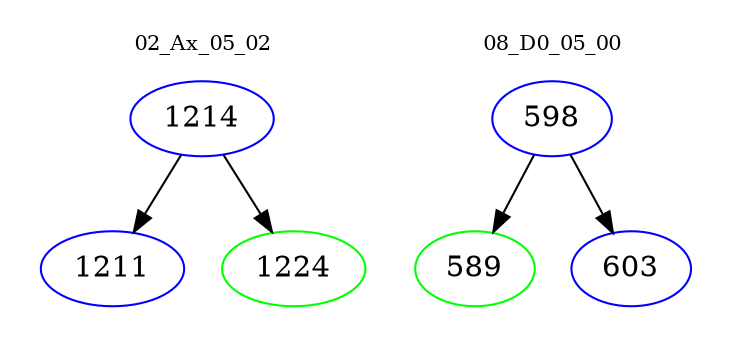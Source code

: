 digraph{
subgraph cluster_0 {
color = white
label = "02_Ax_05_02";
fontsize=10;
T0_1214 [label="1214", color="blue"]
T0_1214 -> T0_1211 [color="black"]
T0_1211 [label="1211", color="blue"]
T0_1214 -> T0_1224 [color="black"]
T0_1224 [label="1224", color="green"]
}
subgraph cluster_1 {
color = white
label = "08_D0_05_00";
fontsize=10;
T1_598 [label="598", color="blue"]
T1_598 -> T1_589 [color="black"]
T1_589 [label="589", color="green"]
T1_598 -> T1_603 [color="black"]
T1_603 [label="603", color="blue"]
}
}
